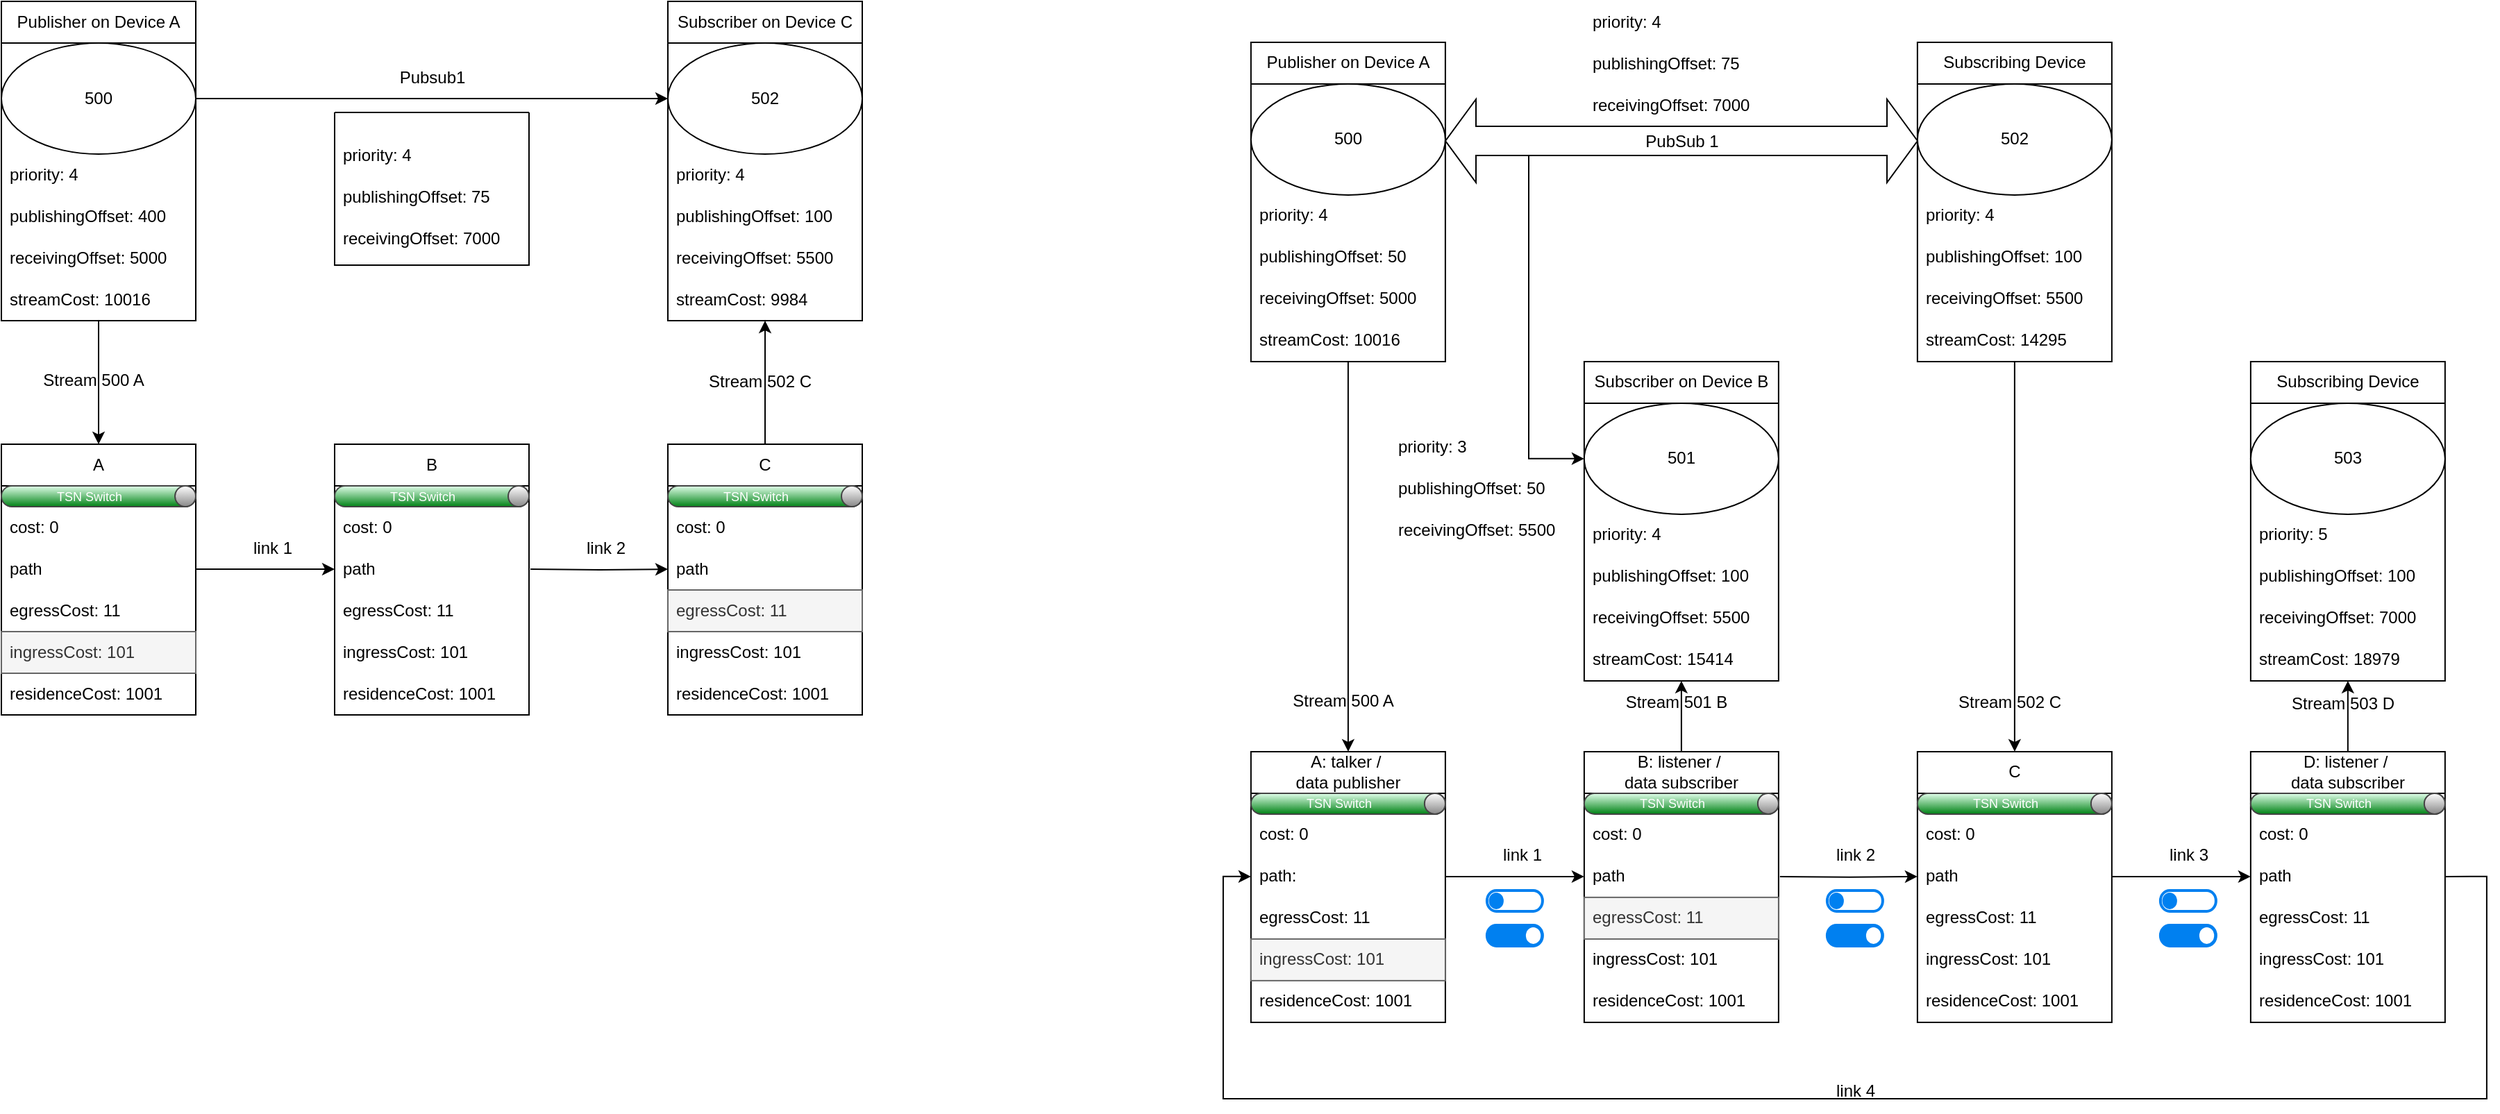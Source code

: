 <mxfile version="26.0.7">
  <diagram name="Seite-1" id="TU9W4s5XV5Jqz8ymjJ4V">
    <mxGraphModel dx="2390" dy="1230" grid="1" gridSize="10" guides="1" tooltips="1" connect="1" arrows="1" fold="1" page="1" pageScale="1" pageWidth="2339" pageHeight="3300" math="0" shadow="0">
      <root>
        <mxCell id="0" />
        <mxCell id="1" parent="0" />
        <mxCell id="pl0yGp6066iL1tmnYxi--1" value="A" style="swimlane;fontStyle=0;childLayout=stackLayout;horizontal=1;startSize=30;horizontalStack=0;resizeParent=1;resizeParentMax=0;resizeLast=0;collapsible=1;marginBottom=0;whiteSpace=wrap;html=1;" parent="1" vertex="1">
          <mxGeometry x="200" y="359" width="140" height="195" as="geometry" />
        </mxCell>
        <mxCell id="pl0yGp6066iL1tmnYxi--46" value="TSN Switch" style="strokeWidth=1;html=1;shadow=0;dashed=0;shape=mxgraph.ios.iOnOffButton;mainText=;strokeColor=#444444;fontSize=9;fontColor=#ffffff;spacingRight=14;buttonState=on;sketch=0;" parent="pl0yGp6066iL1tmnYxi--1" vertex="1">
          <mxGeometry y="30" width="140" height="15" as="geometry" />
        </mxCell>
        <mxCell id="pl0yGp6066iL1tmnYxi--2" value="cost: 0" style="text;strokeColor=none;fillColor=none;align=left;verticalAlign=middle;spacingLeft=4;spacingRight=4;overflow=hidden;points=[[0,0.5],[1,0.5]];portConstraint=eastwest;rotatable=0;whiteSpace=wrap;html=1;" parent="pl0yGp6066iL1tmnYxi--1" vertex="1">
          <mxGeometry y="45" width="140" height="30" as="geometry" />
        </mxCell>
        <mxCell id="pl0yGp6066iL1tmnYxi--3" value="path" style="text;strokeColor=none;fillColor=none;align=left;verticalAlign=middle;spacingLeft=4;spacingRight=4;overflow=hidden;points=[[0,0.5],[1,0.5]];portConstraint=eastwest;rotatable=0;whiteSpace=wrap;html=1;" parent="pl0yGp6066iL1tmnYxi--1" vertex="1">
          <mxGeometry y="75" width="140" height="30" as="geometry" />
        </mxCell>
        <mxCell id="pl0yGp6066iL1tmnYxi--4" value="egressCost: 11" style="text;strokeColor=none;fillColor=none;align=left;verticalAlign=middle;spacingLeft=4;spacingRight=4;overflow=hidden;points=[[0,0.5],[1,0.5]];portConstraint=eastwest;rotatable=0;whiteSpace=wrap;html=1;" parent="pl0yGp6066iL1tmnYxi--1" vertex="1">
          <mxGeometry y="105" width="140" height="30" as="geometry" />
        </mxCell>
        <mxCell id="pl0yGp6066iL1tmnYxi--5" value="ingressCost: 101" style="text;fillColor=#f5f5f5;align=left;verticalAlign=middle;spacingLeft=4;spacingRight=4;overflow=hidden;points=[[0,0.5],[1,0.5]];portConstraint=eastwest;rotatable=0;whiteSpace=wrap;html=1;fontColor=#333333;strokeColor=#666666;" parent="pl0yGp6066iL1tmnYxi--1" vertex="1">
          <mxGeometry y="135" width="140" height="30" as="geometry" />
        </mxCell>
        <mxCell id="pl0yGp6066iL1tmnYxi--6" value="residenceCost: 1001" style="text;strokeColor=none;fillColor=none;align=left;verticalAlign=middle;spacingLeft=4;spacingRight=4;overflow=hidden;points=[[0,0.5],[1,0.5]];portConstraint=eastwest;rotatable=0;whiteSpace=wrap;html=1;" parent="pl0yGp6066iL1tmnYxi--1" vertex="1">
          <mxGeometry y="165" width="140" height="30" as="geometry" />
        </mxCell>
        <mxCell id="pl0yGp6066iL1tmnYxi--7" value="B" style="swimlane;fontStyle=0;childLayout=stackLayout;horizontal=1;startSize=30;horizontalStack=0;resizeParent=1;resizeParentMax=0;resizeLast=0;collapsible=1;marginBottom=0;whiteSpace=wrap;html=1;" parent="1" vertex="1">
          <mxGeometry x="440" y="359" width="140" height="195" as="geometry" />
        </mxCell>
        <mxCell id="pl0yGp6066iL1tmnYxi--47" value="TSN Switch" style="strokeWidth=1;html=1;shadow=0;dashed=0;shape=mxgraph.ios.iOnOffButton;mainText=;strokeColor=#444444;fontSize=9;fontColor=#ffffff;spacingRight=14;buttonState=on;sketch=0;" parent="pl0yGp6066iL1tmnYxi--7" vertex="1">
          <mxGeometry y="30" width="140" height="15" as="geometry" />
        </mxCell>
        <mxCell id="6noG_g_EewDLC4juEWvF-1" value="cost: 0" style="text;strokeColor=none;fillColor=none;align=left;verticalAlign=middle;spacingLeft=4;spacingRight=4;overflow=hidden;points=[[0,0.5],[1,0.5]];portConstraint=eastwest;rotatable=0;whiteSpace=wrap;html=1;" parent="pl0yGp6066iL1tmnYxi--7" vertex="1">
          <mxGeometry y="45" width="140" height="30" as="geometry" />
        </mxCell>
        <mxCell id="6noG_g_EewDLC4juEWvF-2" value="path" style="text;strokeColor=none;fillColor=none;align=left;verticalAlign=middle;spacingLeft=4;spacingRight=4;overflow=hidden;points=[[0,0.5],[1,0.5]];portConstraint=eastwest;rotatable=0;whiteSpace=wrap;html=1;" parent="pl0yGp6066iL1tmnYxi--7" vertex="1">
          <mxGeometry y="75" width="140" height="30" as="geometry" />
        </mxCell>
        <mxCell id="6noG_g_EewDLC4juEWvF-4" value="egressCost: 11" style="text;strokeColor=none;fillColor=none;align=left;verticalAlign=middle;spacingLeft=4;spacingRight=4;overflow=hidden;points=[[0,0.5],[1,0.5]];portConstraint=eastwest;rotatable=0;whiteSpace=wrap;html=1;" parent="pl0yGp6066iL1tmnYxi--7" vertex="1">
          <mxGeometry y="105" width="140" height="30" as="geometry" />
        </mxCell>
        <mxCell id="6noG_g_EewDLC4juEWvF-3" value="ingressCost: 101" style="text;strokeColor=none;fillColor=none;align=left;verticalAlign=middle;spacingLeft=4;spacingRight=4;overflow=hidden;points=[[0,0.5],[1,0.5]];portConstraint=eastwest;rotatable=0;whiteSpace=wrap;html=1;" parent="pl0yGp6066iL1tmnYxi--7" vertex="1">
          <mxGeometry y="135" width="140" height="30" as="geometry" />
        </mxCell>
        <mxCell id="6noG_g_EewDLC4juEWvF-5" value="residenceCost: 1001" style="text;strokeColor=none;fillColor=none;align=left;verticalAlign=middle;spacingLeft=4;spacingRight=4;overflow=hidden;points=[[0,0.5],[1,0.5]];portConstraint=eastwest;rotatable=0;whiteSpace=wrap;html=1;" parent="pl0yGp6066iL1tmnYxi--7" vertex="1">
          <mxGeometry y="165" width="140" height="30" as="geometry" />
        </mxCell>
        <mxCell id="6noG_g_EewDLC4juEWvF-114" style="edgeStyle=orthogonalEdgeStyle;rounded=0;orthogonalLoop=1;jettySize=auto;html=1;exitX=0.5;exitY=0;exitDx=0;exitDy=0;" parent="1" source="pl0yGp6066iL1tmnYxi--13" target="pl0yGp6066iL1tmnYxi--30" edge="1">
          <mxGeometry relative="1" as="geometry" />
        </mxCell>
        <mxCell id="pl0yGp6066iL1tmnYxi--13" value="C" style="swimlane;fontStyle=0;childLayout=stackLayout;horizontal=1;startSize=30;horizontalStack=0;resizeParent=1;resizeParentMax=0;resizeLast=0;collapsible=1;marginBottom=0;whiteSpace=wrap;html=1;" parent="1" vertex="1">
          <mxGeometry x="680" y="359" width="140" height="195" as="geometry" />
        </mxCell>
        <mxCell id="pl0yGp6066iL1tmnYxi--48" value="TSN Switch" style="strokeWidth=1;html=1;shadow=0;dashed=0;shape=mxgraph.ios.iOnOffButton;mainText=;strokeColor=#444444;fontSize=9;fontColor=#ffffff;spacingRight=14;buttonState=on;sketch=0;" parent="pl0yGp6066iL1tmnYxi--13" vertex="1">
          <mxGeometry y="30" width="140" height="15" as="geometry" />
        </mxCell>
        <mxCell id="pl0yGp6066iL1tmnYxi--14" value="cost: 0" style="text;strokeColor=none;fillColor=none;align=left;verticalAlign=middle;spacingLeft=4;spacingRight=4;overflow=hidden;points=[[0,0.5],[1,0.5]];portConstraint=eastwest;rotatable=0;whiteSpace=wrap;html=1;" parent="pl0yGp6066iL1tmnYxi--13" vertex="1">
          <mxGeometry y="45" width="140" height="30" as="geometry" />
        </mxCell>
        <mxCell id="pl0yGp6066iL1tmnYxi--15" value="path" style="text;strokeColor=none;fillColor=none;align=left;verticalAlign=middle;spacingLeft=4;spacingRight=4;overflow=hidden;points=[[0,0.5],[1,0.5]];portConstraint=eastwest;rotatable=0;whiteSpace=wrap;html=1;" parent="pl0yGp6066iL1tmnYxi--13" vertex="1">
          <mxGeometry y="75" width="140" height="30" as="geometry" />
        </mxCell>
        <mxCell id="pl0yGp6066iL1tmnYxi--16" value="egressCost: 11" style="text;strokeColor=#666666;fillColor=#f5f5f5;align=left;verticalAlign=middle;spacingLeft=4;spacingRight=4;overflow=hidden;points=[[0,0.5],[1,0.5]];portConstraint=eastwest;rotatable=0;whiteSpace=wrap;html=1;fontColor=#333333;" parent="pl0yGp6066iL1tmnYxi--13" vertex="1">
          <mxGeometry y="105" width="140" height="30" as="geometry" />
        </mxCell>
        <mxCell id="pl0yGp6066iL1tmnYxi--17" value="ingressCost: 101" style="text;strokeColor=none;fillColor=none;align=left;verticalAlign=middle;spacingLeft=4;spacingRight=4;overflow=hidden;points=[[0,0.5],[1,0.5]];portConstraint=eastwest;rotatable=0;whiteSpace=wrap;html=1;" parent="pl0yGp6066iL1tmnYxi--13" vertex="1">
          <mxGeometry y="135" width="140" height="30" as="geometry" />
        </mxCell>
        <mxCell id="pl0yGp6066iL1tmnYxi--18" value="residenceCost: 1001" style="text;strokeColor=none;fillColor=none;align=left;verticalAlign=middle;spacingLeft=4;spacingRight=4;overflow=hidden;points=[[0,0.5],[1,0.5]];portConstraint=eastwest;rotatable=0;whiteSpace=wrap;html=1;" parent="pl0yGp6066iL1tmnYxi--13" vertex="1">
          <mxGeometry y="165" width="140" height="30" as="geometry" />
        </mxCell>
        <mxCell id="pl0yGp6066iL1tmnYxi--19" style="edgeStyle=orthogonalEdgeStyle;rounded=0;orthogonalLoop=1;jettySize=auto;html=1;exitX=1;exitY=0.5;exitDx=0;exitDy=0;entryX=0;entryY=0.5;entryDx=0;entryDy=0;" parent="1" source="pl0yGp6066iL1tmnYxi--3" target="6noG_g_EewDLC4juEWvF-2" edge="1">
          <mxGeometry relative="1" as="geometry">
            <mxPoint x="440" y="569" as="targetPoint" />
          </mxGeometry>
        </mxCell>
        <mxCell id="pl0yGp6066iL1tmnYxi--20" style="edgeStyle=orthogonalEdgeStyle;rounded=0;orthogonalLoop=1;jettySize=auto;html=1;entryX=0;entryY=0.5;entryDx=0;entryDy=0;" parent="1" target="pl0yGp6066iL1tmnYxi--15" edge="1">
          <mxGeometry relative="1" as="geometry">
            <mxPoint x="581" y="449" as="sourcePoint" />
          </mxGeometry>
        </mxCell>
        <mxCell id="pl0yGp6066iL1tmnYxi--21" value="link 1" style="text;html=1;align=center;verticalAlign=middle;resizable=0;points=[];autosize=1;strokeColor=none;fillColor=none;" parent="1" vertex="1">
          <mxGeometry x="370" y="419" width="50" height="30" as="geometry" />
        </mxCell>
        <mxCell id="pl0yGp6066iL1tmnYxi--22" value="link 2" style="text;html=1;align=center;verticalAlign=middle;resizable=0;points=[];autosize=1;strokeColor=none;fillColor=none;" parent="1" vertex="1">
          <mxGeometry x="610" y="419" width="50" height="30" as="geometry" />
        </mxCell>
        <mxCell id="6noG_g_EewDLC4juEWvF-8" style="edgeStyle=orthogonalEdgeStyle;rounded=0;orthogonalLoop=1;jettySize=auto;html=1;entryX=0.5;entryY=0;entryDx=0;entryDy=0;" parent="1" source="pl0yGp6066iL1tmnYxi--23" target="pl0yGp6066iL1tmnYxi--1" edge="1">
          <mxGeometry relative="1" as="geometry" />
        </mxCell>
        <mxCell id="pl0yGp6066iL1tmnYxi--23" value="Publisher on Device A" style="swimlane;fontStyle=0;childLayout=stackLayout;horizontal=1;startSize=30;horizontalStack=0;resizeParent=1;resizeParentMax=0;resizeLast=0;collapsible=1;marginBottom=0;whiteSpace=wrap;html=1;" parent="1" vertex="1">
          <mxGeometry x="200" y="40" width="140" height="230" as="geometry" />
        </mxCell>
        <mxCell id="pl0yGp6066iL1tmnYxi--29" value="500" style="ellipse;whiteSpace=wrap;html=1;aspect=fixed;" parent="pl0yGp6066iL1tmnYxi--23" vertex="1">
          <mxGeometry y="30" width="140" height="80" as="geometry" />
        </mxCell>
        <mxCell id="pl0yGp6066iL1tmnYxi--24" value="priority: 4" style="text;strokeColor=none;fillColor=none;align=left;verticalAlign=middle;spacingLeft=4;spacingRight=4;overflow=hidden;points=[[0,0.5],[1,0.5]];portConstraint=eastwest;rotatable=0;whiteSpace=wrap;html=1;" parent="pl0yGp6066iL1tmnYxi--23" vertex="1">
          <mxGeometry y="110" width="140" height="30" as="geometry" />
        </mxCell>
        <mxCell id="pl0yGp6066iL1tmnYxi--25" value="publishingOffset: 400" style="text;strokeColor=none;fillColor=none;align=left;verticalAlign=middle;spacingLeft=4;spacingRight=4;overflow=hidden;points=[[0,0.5],[1,0.5]];portConstraint=eastwest;rotatable=0;whiteSpace=wrap;html=1;" parent="pl0yGp6066iL1tmnYxi--23" vertex="1">
          <mxGeometry y="140" width="140" height="30" as="geometry" />
        </mxCell>
        <mxCell id="pl0yGp6066iL1tmnYxi--26" value="receivingOffset: 5000" style="text;strokeColor=none;fillColor=none;align=left;verticalAlign=middle;spacingLeft=4;spacingRight=4;overflow=hidden;points=[[0,0.5],[1,0.5]];portConstraint=eastwest;rotatable=0;whiteSpace=wrap;html=1;" parent="pl0yGp6066iL1tmnYxi--23" vertex="1">
          <mxGeometry y="170" width="140" height="30" as="geometry" />
        </mxCell>
        <mxCell id="pl0yGp6066iL1tmnYxi--27" value="streamCost: 10016" style="text;strokeColor=none;fillColor=none;align=left;verticalAlign=middle;spacingLeft=4;spacingRight=4;overflow=hidden;points=[[0,0.5],[1,0.5]];portConstraint=eastwest;rotatable=0;whiteSpace=wrap;html=1;" parent="pl0yGp6066iL1tmnYxi--23" vertex="1">
          <mxGeometry y="200" width="140" height="30" as="geometry" />
        </mxCell>
        <mxCell id="pl0yGp6066iL1tmnYxi--30" value="Subscriber on Device C" style="swimlane;fontStyle=0;childLayout=stackLayout;horizontal=1;startSize=30;horizontalStack=0;resizeParent=1;resizeParentMax=0;resizeLast=0;collapsible=1;marginBottom=0;whiteSpace=wrap;html=1;" parent="1" vertex="1">
          <mxGeometry x="680" y="40" width="140" height="230" as="geometry" />
        </mxCell>
        <mxCell id="pl0yGp6066iL1tmnYxi--31" value="502" style="ellipse;whiteSpace=wrap;html=1;aspect=fixed;" parent="pl0yGp6066iL1tmnYxi--30" vertex="1">
          <mxGeometry y="30" width="140" height="80" as="geometry" />
        </mxCell>
        <mxCell id="pl0yGp6066iL1tmnYxi--37" value="priority: 4" style="text;strokeColor=none;fillColor=none;align=left;verticalAlign=middle;spacingLeft=4;spacingRight=4;overflow=hidden;points=[[0,0.5],[1,0.5]];portConstraint=eastwest;rotatable=0;whiteSpace=wrap;html=1;" parent="pl0yGp6066iL1tmnYxi--30" vertex="1">
          <mxGeometry y="110" width="140" height="30" as="geometry" />
        </mxCell>
        <mxCell id="pl0yGp6066iL1tmnYxi--38" value="publishingOffset: 100" style="text;strokeColor=none;fillColor=none;align=left;verticalAlign=middle;spacingLeft=4;spacingRight=4;overflow=hidden;points=[[0,0.5],[1,0.5]];portConstraint=eastwest;rotatable=0;whiteSpace=wrap;html=1;" parent="pl0yGp6066iL1tmnYxi--30" vertex="1">
          <mxGeometry y="140" width="140" height="30" as="geometry" />
        </mxCell>
        <mxCell id="pl0yGp6066iL1tmnYxi--39" value="receivingOffset: 5500" style="text;strokeColor=none;fillColor=none;align=left;verticalAlign=middle;spacingLeft=4;spacingRight=4;overflow=hidden;points=[[0,0.5],[1,0.5]];portConstraint=eastwest;rotatable=0;whiteSpace=wrap;html=1;" parent="pl0yGp6066iL1tmnYxi--30" vertex="1">
          <mxGeometry y="170" width="140" height="30" as="geometry" />
        </mxCell>
        <mxCell id="pl0yGp6066iL1tmnYxi--40" value="streamCost: 9984" style="text;strokeColor=none;fillColor=none;align=left;verticalAlign=middle;spacingLeft=4;spacingRight=4;overflow=hidden;points=[[0,0.5],[1,0.5]];portConstraint=eastwest;rotatable=0;whiteSpace=wrap;html=1;" parent="pl0yGp6066iL1tmnYxi--30" vertex="1">
          <mxGeometry y="200" width="140" height="30" as="geometry" />
        </mxCell>
        <mxCell id="6noG_g_EewDLC4juEWvF-6" style="edgeStyle=orthogonalEdgeStyle;rounded=0;orthogonalLoop=1;jettySize=auto;html=1;exitX=1;exitY=0.5;exitDx=0;exitDy=0;" parent="1" source="pl0yGp6066iL1tmnYxi--29" target="pl0yGp6066iL1tmnYxi--31" edge="1">
          <mxGeometry relative="1" as="geometry" />
        </mxCell>
        <mxCell id="6noG_g_EewDLC4juEWvF-7" value="Pubsub1" style="text;html=1;align=center;verticalAlign=middle;resizable=0;points=[];autosize=1;strokeColor=none;fillColor=none;" parent="1" vertex="1">
          <mxGeometry x="475" y="80" width="70" height="30" as="geometry" />
        </mxCell>
        <mxCell id="6noG_g_EewDLC4juEWvF-11" value="A: talker /&amp;nbsp;&lt;div&gt;data publisher&lt;/div&gt;" style="swimlane;fontStyle=0;childLayout=stackLayout;horizontal=1;startSize=30;horizontalStack=0;resizeParent=1;resizeParentMax=0;resizeLast=0;collapsible=1;marginBottom=0;whiteSpace=wrap;html=1;" parent="1" vertex="1">
          <mxGeometry x="1099.94" y="580.44" width="140" height="195" as="geometry" />
        </mxCell>
        <mxCell id="6noG_g_EewDLC4juEWvF-12" value="TSN Switch" style="strokeWidth=1;html=1;shadow=0;dashed=0;shape=mxgraph.ios.iOnOffButton;mainText=;strokeColor=#444444;fontSize=9;fontColor=#ffffff;spacingRight=14;buttonState=on;sketch=0;" parent="6noG_g_EewDLC4juEWvF-11" vertex="1">
          <mxGeometry y="30" width="140" height="15" as="geometry" />
        </mxCell>
        <mxCell id="6noG_g_EewDLC4juEWvF-13" value="cost: 0" style="text;strokeColor=none;fillColor=none;align=left;verticalAlign=middle;spacingLeft=4;spacingRight=4;overflow=hidden;points=[[0,0.5],[1,0.5]];portConstraint=eastwest;rotatable=0;whiteSpace=wrap;html=1;" parent="6noG_g_EewDLC4juEWvF-11" vertex="1">
          <mxGeometry y="45" width="140" height="30" as="geometry" />
        </mxCell>
        <mxCell id="6noG_g_EewDLC4juEWvF-14" value="path:&lt;span style=&quot;color: rgba(0, 0, 0, 0); font-family: monospace; font-size: 0px; text-wrap: nowrap;&quot;&gt;%3CmxGraphModel%3E%3Croot%3E%3CmxCell%20id%3D%220%22%2F%3E%3CmxCell%20id%3D%221%22%20parent%3D%220%22%2F%3E%3CmxCell%20id%3D%222%22%20value%3D%22%22%20style%3D%22html%3D1%3BverticalLabelPosition%3Dbottom%3BlabelBackgroundColor%3D%23ffffff%3BverticalAlign%3Dtop%3Bshadow%3D0%3Bdashed%3D0%3BstrokeWidth%3D1%3Bshape%3Dmxgraph.ios7ui.onOffButton%3BbuttonState%3Don%3BstrokeColor%3D%2338D145%3BstrokeColor2%3D%23aaaaaa%3BfillColor%3D%2338D145%3BfillColor2%3D%23ffffff%3B%22%20vertex%3D%221%22%20parent%3D%221%22%3E%3CmxGeometry%20x%3D%221220%22%20y%3D%22775%22%20width%3D%22140%22%20height%3D%2215%22%20as%3D%22geometry%22%2F%3E%3C%2FmxCell%3E%3C%2Froot%3E%3C%2FmxGraphModel%3E&lt;/span&gt;" style="text;strokeColor=none;fillColor=none;align=left;verticalAlign=middle;spacingLeft=4;spacingRight=4;overflow=hidden;points=[[0,0.5],[1,0.5]];portConstraint=eastwest;rotatable=0;whiteSpace=wrap;html=1;" parent="6noG_g_EewDLC4juEWvF-11" vertex="1">
          <mxGeometry y="75" width="140" height="30" as="geometry" />
        </mxCell>
        <mxCell id="6noG_g_EewDLC4juEWvF-15" value="egressCost: 11" style="text;strokeColor=none;fillColor=none;align=left;verticalAlign=middle;spacingLeft=4;spacingRight=4;overflow=hidden;points=[[0,0.5],[1,0.5]];portConstraint=eastwest;rotatable=0;whiteSpace=wrap;html=1;" parent="6noG_g_EewDLC4juEWvF-11" vertex="1">
          <mxGeometry y="105" width="140" height="30" as="geometry" />
        </mxCell>
        <mxCell id="6noG_g_EewDLC4juEWvF-16" value="ingressCost: 101" style="text;strokeColor=#666666;fillColor=#f5f5f5;align=left;verticalAlign=middle;spacingLeft=4;spacingRight=4;overflow=hidden;points=[[0,0.5],[1,0.5]];portConstraint=eastwest;rotatable=0;whiteSpace=wrap;html=1;fontColor=#333333;" parent="6noG_g_EewDLC4juEWvF-11" vertex="1">
          <mxGeometry y="135" width="140" height="30" as="geometry" />
        </mxCell>
        <mxCell id="6noG_g_EewDLC4juEWvF-17" value="residenceCost: 1001" style="text;strokeColor=none;fillColor=none;align=left;verticalAlign=middle;spacingLeft=4;spacingRight=4;overflow=hidden;points=[[0,0.5],[1,0.5]];portConstraint=eastwest;rotatable=0;whiteSpace=wrap;html=1;" parent="6noG_g_EewDLC4juEWvF-11" vertex="1">
          <mxGeometry y="165" width="140" height="30" as="geometry" />
        </mxCell>
        <mxCell id="6noG_g_EewDLC4juEWvF-73" style="edgeStyle=orthogonalEdgeStyle;rounded=0;orthogonalLoop=1;jettySize=auto;html=1;exitX=0.5;exitY=0;exitDx=0;exitDy=0;" parent="1" source="6noG_g_EewDLC4juEWvF-18" target="6noG_g_EewDLC4juEWvF-67" edge="1">
          <mxGeometry relative="1" as="geometry" />
        </mxCell>
        <mxCell id="6noG_g_EewDLC4juEWvF-18" value="B: listener /&amp;nbsp;&lt;div&gt;data subscriber&lt;/div&gt;" style="swimlane;fontStyle=0;childLayout=stackLayout;horizontal=1;startSize=30;horizontalStack=0;resizeParent=1;resizeParentMax=0;resizeLast=0;collapsible=1;marginBottom=0;whiteSpace=wrap;html=1;" parent="1" vertex="1">
          <mxGeometry x="1339.94" y="580.44" width="140" height="195" as="geometry" />
        </mxCell>
        <mxCell id="6noG_g_EewDLC4juEWvF-19" value="TSN Switch" style="strokeWidth=1;html=1;shadow=0;dashed=0;shape=mxgraph.ios.iOnOffButton;mainText=;strokeColor=#444444;fontSize=9;fontColor=#ffffff;spacingRight=14;buttonState=on;sketch=0;" parent="6noG_g_EewDLC4juEWvF-18" vertex="1">
          <mxGeometry y="30" width="140" height="15" as="geometry" />
        </mxCell>
        <mxCell id="6noG_g_EewDLC4juEWvF-20" value="cost: 0" style="text;strokeColor=none;fillColor=none;align=left;verticalAlign=middle;spacingLeft=4;spacingRight=4;overflow=hidden;points=[[0,0.5],[1,0.5]];portConstraint=eastwest;rotatable=0;whiteSpace=wrap;html=1;" parent="6noG_g_EewDLC4juEWvF-18" vertex="1">
          <mxGeometry y="45" width="140" height="30" as="geometry" />
        </mxCell>
        <mxCell id="6noG_g_EewDLC4juEWvF-21" value="path" style="text;strokeColor=none;fillColor=none;align=left;verticalAlign=middle;spacingLeft=4;spacingRight=4;overflow=hidden;points=[[0,0.5],[1,0.5]];portConstraint=eastwest;rotatable=0;whiteSpace=wrap;html=1;" parent="6noG_g_EewDLC4juEWvF-18" vertex="1">
          <mxGeometry y="75" width="140" height="30" as="geometry" />
        </mxCell>
        <mxCell id="6noG_g_EewDLC4juEWvF-22" value="egressCost: 11" style="text;strokeColor=#666666;fillColor=#f5f5f5;align=left;verticalAlign=middle;spacingLeft=4;spacingRight=4;overflow=hidden;points=[[0,0.5],[1,0.5]];portConstraint=eastwest;rotatable=0;whiteSpace=wrap;html=1;fontColor=#333333;" parent="6noG_g_EewDLC4juEWvF-18" vertex="1">
          <mxGeometry y="105" width="140" height="30" as="geometry" />
        </mxCell>
        <mxCell id="6noG_g_EewDLC4juEWvF-23" value="ingressCost: 101" style="text;strokeColor=none;fillColor=none;align=left;verticalAlign=middle;spacingLeft=4;spacingRight=4;overflow=hidden;points=[[0,0.5],[1,0.5]];portConstraint=eastwest;rotatable=0;whiteSpace=wrap;html=1;" parent="6noG_g_EewDLC4juEWvF-18" vertex="1">
          <mxGeometry y="135" width="140" height="30" as="geometry" />
        </mxCell>
        <mxCell id="6noG_g_EewDLC4juEWvF-24" value="residenceCost: 1001" style="text;strokeColor=none;fillColor=none;align=left;verticalAlign=middle;spacingLeft=4;spacingRight=4;overflow=hidden;points=[[0,0.5],[1,0.5]];portConstraint=eastwest;rotatable=0;whiteSpace=wrap;html=1;" parent="6noG_g_EewDLC4juEWvF-18" vertex="1">
          <mxGeometry y="165" width="140" height="30" as="geometry" />
        </mxCell>
        <mxCell id="6noG_g_EewDLC4juEWvF-26" value="C" style="swimlane;fontStyle=0;childLayout=stackLayout;horizontal=1;startSize=30;horizontalStack=0;resizeParent=1;resizeParentMax=0;resizeLast=0;collapsible=1;marginBottom=0;whiteSpace=wrap;html=1;" parent="1" vertex="1">
          <mxGeometry x="1579.94" y="580.44" width="140" height="195" as="geometry" />
        </mxCell>
        <mxCell id="6noG_g_EewDLC4juEWvF-27" value="TSN Switch" style="strokeWidth=1;html=1;shadow=0;dashed=0;shape=mxgraph.ios.iOnOffButton;mainText=;strokeColor=#444444;fontSize=9;fontColor=#ffffff;spacingRight=14;buttonState=on;sketch=0;" parent="6noG_g_EewDLC4juEWvF-26" vertex="1">
          <mxGeometry y="30" width="140" height="15" as="geometry" />
        </mxCell>
        <mxCell id="6noG_g_EewDLC4juEWvF-28" value="cost: 0" style="text;strokeColor=none;fillColor=none;align=left;verticalAlign=middle;spacingLeft=4;spacingRight=4;overflow=hidden;points=[[0,0.5],[1,0.5]];portConstraint=eastwest;rotatable=0;whiteSpace=wrap;html=1;" parent="6noG_g_EewDLC4juEWvF-26" vertex="1">
          <mxGeometry y="45" width="140" height="30" as="geometry" />
        </mxCell>
        <mxCell id="6noG_g_EewDLC4juEWvF-29" value="path" style="text;strokeColor=none;fillColor=none;align=left;verticalAlign=middle;spacingLeft=4;spacingRight=4;overflow=hidden;points=[[0,0.5],[1,0.5]];portConstraint=eastwest;rotatable=0;whiteSpace=wrap;html=1;" parent="6noG_g_EewDLC4juEWvF-26" vertex="1">
          <mxGeometry y="75" width="140" height="30" as="geometry" />
        </mxCell>
        <mxCell id="6noG_g_EewDLC4juEWvF-30" value="egressCost: 11" style="text;strokeColor=none;fillColor=none;align=left;verticalAlign=middle;spacingLeft=4;spacingRight=4;overflow=hidden;points=[[0,0.5],[1,0.5]];portConstraint=eastwest;rotatable=0;whiteSpace=wrap;html=1;" parent="6noG_g_EewDLC4juEWvF-26" vertex="1">
          <mxGeometry y="105" width="140" height="30" as="geometry" />
        </mxCell>
        <mxCell id="6noG_g_EewDLC4juEWvF-31" value="ingressCost: 101" style="text;strokeColor=none;fillColor=none;align=left;verticalAlign=middle;spacingLeft=4;spacingRight=4;overflow=hidden;points=[[0,0.5],[1,0.5]];portConstraint=eastwest;rotatable=0;whiteSpace=wrap;html=1;" parent="6noG_g_EewDLC4juEWvF-26" vertex="1">
          <mxGeometry y="135" width="140" height="30" as="geometry" />
        </mxCell>
        <mxCell id="6noG_g_EewDLC4juEWvF-32" value="residenceCost: 1001" style="text;strokeColor=none;fillColor=none;align=left;verticalAlign=middle;spacingLeft=4;spacingRight=4;overflow=hidden;points=[[0,0.5],[1,0.5]];portConstraint=eastwest;rotatable=0;whiteSpace=wrap;html=1;" parent="6noG_g_EewDLC4juEWvF-26" vertex="1">
          <mxGeometry y="165" width="140" height="30" as="geometry" />
        </mxCell>
        <mxCell id="6noG_g_EewDLC4juEWvF-33" style="edgeStyle=orthogonalEdgeStyle;rounded=0;orthogonalLoop=1;jettySize=auto;html=1;exitX=1;exitY=0.5;exitDx=0;exitDy=0;entryX=0;entryY=0.5;entryDx=0;entryDy=0;" parent="1" source="6noG_g_EewDLC4juEWvF-14" target="6noG_g_EewDLC4juEWvF-21" edge="1">
          <mxGeometry relative="1" as="geometry">
            <mxPoint x="1339.94" y="790.44" as="targetPoint" />
          </mxGeometry>
        </mxCell>
        <mxCell id="6noG_g_EewDLC4juEWvF-34" style="edgeStyle=orthogonalEdgeStyle;rounded=0;orthogonalLoop=1;jettySize=auto;html=1;entryX=0;entryY=0.5;entryDx=0;entryDy=0;" parent="1" target="6noG_g_EewDLC4juEWvF-29" edge="1">
          <mxGeometry relative="1" as="geometry">
            <mxPoint x="1480.94" y="670.44" as="sourcePoint" />
          </mxGeometry>
        </mxCell>
        <mxCell id="6noG_g_EewDLC4juEWvF-35" value="link 1" style="text;html=1;align=center;verticalAlign=middle;resizable=0;points=[];autosize=1;strokeColor=none;fillColor=none;" parent="1" vertex="1">
          <mxGeometry x="1269.94" y="640.44" width="50" height="30" as="geometry" />
        </mxCell>
        <mxCell id="6noG_g_EewDLC4juEWvF-36" value="link 2" style="text;html=1;align=center;verticalAlign=middle;resizable=0;points=[];autosize=1;strokeColor=none;fillColor=none;" parent="1" vertex="1">
          <mxGeometry x="1509.94" y="640.44" width="50" height="30" as="geometry" />
        </mxCell>
        <mxCell id="6noG_g_EewDLC4juEWvF-37" style="edgeStyle=orthogonalEdgeStyle;rounded=0;orthogonalLoop=1;jettySize=auto;html=1;entryX=0.5;entryY=0;entryDx=0;entryDy=0;" parent="1" source="6noG_g_EewDLC4juEWvF-38" target="6noG_g_EewDLC4juEWvF-11" edge="1">
          <mxGeometry relative="1" as="geometry" />
        </mxCell>
        <mxCell id="6noG_g_EewDLC4juEWvF-38" value="Publisher on Device A" style="swimlane;fontStyle=0;childLayout=stackLayout;horizontal=1;startSize=30;horizontalStack=0;resizeParent=1;resizeParentMax=0;resizeLast=0;collapsible=1;marginBottom=0;whiteSpace=wrap;html=1;" parent="1" vertex="1">
          <mxGeometry x="1099.94" y="69.44" width="140" height="230" as="geometry" />
        </mxCell>
        <mxCell id="6noG_g_EewDLC4juEWvF-39" value="500" style="ellipse;whiteSpace=wrap;html=1;aspect=fixed;" parent="6noG_g_EewDLC4juEWvF-38" vertex="1">
          <mxGeometry y="30" width="140" height="80" as="geometry" />
        </mxCell>
        <mxCell id="6noG_g_EewDLC4juEWvF-40" value="priority: 4" style="text;strokeColor=none;fillColor=none;align=left;verticalAlign=middle;spacingLeft=4;spacingRight=4;overflow=hidden;points=[[0,0.5],[1,0.5]];portConstraint=eastwest;rotatable=0;whiteSpace=wrap;html=1;" parent="6noG_g_EewDLC4juEWvF-38" vertex="1">
          <mxGeometry y="110" width="140" height="30" as="geometry" />
        </mxCell>
        <mxCell id="6noG_g_EewDLC4juEWvF-41" value="publishingOffset: 50" style="text;strokeColor=none;fillColor=none;align=left;verticalAlign=middle;spacingLeft=4;spacingRight=4;overflow=hidden;points=[[0,0.5],[1,0.5]];portConstraint=eastwest;rotatable=0;whiteSpace=wrap;html=1;" parent="6noG_g_EewDLC4juEWvF-38" vertex="1">
          <mxGeometry y="140" width="140" height="30" as="geometry" />
        </mxCell>
        <mxCell id="6noG_g_EewDLC4juEWvF-42" value="receivingOffset: 5000" style="text;strokeColor=none;fillColor=none;align=left;verticalAlign=middle;spacingLeft=4;spacingRight=4;overflow=hidden;points=[[0,0.5],[1,0.5]];portConstraint=eastwest;rotatable=0;whiteSpace=wrap;html=1;" parent="6noG_g_EewDLC4juEWvF-38" vertex="1">
          <mxGeometry y="170" width="140" height="30" as="geometry" />
        </mxCell>
        <mxCell id="6noG_g_EewDLC4juEWvF-43" value="streamCost: 10016" style="text;strokeColor=none;fillColor=none;align=left;verticalAlign=middle;spacingLeft=4;spacingRight=4;overflow=hidden;points=[[0,0.5],[1,0.5]];portConstraint=eastwest;rotatable=0;whiteSpace=wrap;html=1;" parent="6noG_g_EewDLC4juEWvF-38" vertex="1">
          <mxGeometry y="200" width="140" height="30" as="geometry" />
        </mxCell>
        <mxCell id="6noG_g_EewDLC4juEWvF-113" style="edgeStyle=orthogonalEdgeStyle;rounded=0;orthogonalLoop=1;jettySize=auto;html=1;entryX=0.5;entryY=0;entryDx=0;entryDy=0;" parent="1" source="6noG_g_EewDLC4juEWvF-44" target="6noG_g_EewDLC4juEWvF-26" edge="1">
          <mxGeometry relative="1" as="geometry" />
        </mxCell>
        <mxCell id="6noG_g_EewDLC4juEWvF-44" value="Subscribing Device" style="swimlane;fontStyle=0;childLayout=stackLayout;horizontal=1;startSize=30;horizontalStack=0;resizeParent=1;resizeParentMax=0;resizeLast=0;collapsible=1;marginBottom=0;whiteSpace=wrap;html=1;" parent="1" vertex="1">
          <mxGeometry x="1579.94" y="69.44" width="140" height="230" as="geometry" />
        </mxCell>
        <mxCell id="6noG_g_EewDLC4juEWvF-45" value="502" style="ellipse;whiteSpace=wrap;html=1;aspect=fixed;" parent="6noG_g_EewDLC4juEWvF-44" vertex="1">
          <mxGeometry y="30" width="140" height="80" as="geometry" />
        </mxCell>
        <mxCell id="6noG_g_EewDLC4juEWvF-46" value="priority: 4" style="text;strokeColor=none;fillColor=none;align=left;verticalAlign=middle;spacingLeft=4;spacingRight=4;overflow=hidden;points=[[0,0.5],[1,0.5]];portConstraint=eastwest;rotatable=0;whiteSpace=wrap;html=1;" parent="6noG_g_EewDLC4juEWvF-44" vertex="1">
          <mxGeometry y="110" width="140" height="30" as="geometry" />
        </mxCell>
        <mxCell id="6noG_g_EewDLC4juEWvF-49" value="publishingOffset: 100" style="text;strokeColor=none;fillColor=none;align=left;verticalAlign=middle;spacingLeft=4;spacingRight=4;overflow=hidden;points=[[0,0.5],[1,0.5]];portConstraint=eastwest;rotatable=0;whiteSpace=wrap;html=1;" parent="6noG_g_EewDLC4juEWvF-44" vertex="1">
          <mxGeometry y="140" width="140" height="30" as="geometry" />
        </mxCell>
        <mxCell id="6noG_g_EewDLC4juEWvF-48" value="receivingOffset: 5500" style="text;strokeColor=none;fillColor=none;align=left;verticalAlign=middle;spacingLeft=4;spacingRight=4;overflow=hidden;points=[[0,0.5],[1,0.5]];portConstraint=eastwest;rotatable=0;whiteSpace=wrap;html=1;" parent="6noG_g_EewDLC4juEWvF-44" vertex="1">
          <mxGeometry y="170" width="140" height="30" as="geometry" />
        </mxCell>
        <mxCell id="6noG_g_EewDLC4juEWvF-47" value="streamCost: 14295" style="text;strokeColor=none;fillColor=none;align=left;verticalAlign=middle;spacingLeft=4;spacingRight=4;overflow=hidden;points=[[0,0.5],[1,0.5]];portConstraint=eastwest;rotatable=0;whiteSpace=wrap;html=1;" parent="6noG_g_EewDLC4juEWvF-44" vertex="1">
          <mxGeometry y="200" width="140" height="30" as="geometry" />
        </mxCell>
        <mxCell id="6noG_g_EewDLC4juEWvF-52" style="edgeStyle=orthogonalEdgeStyle;rounded=0;orthogonalLoop=1;jettySize=auto;html=1;" parent="1" source="6noG_g_EewDLC4juEWvF-53" target="6noG_g_EewDLC4juEWvF-60" edge="1">
          <mxGeometry relative="1" as="geometry" />
        </mxCell>
        <mxCell id="6noG_g_EewDLC4juEWvF-53" value="D: listener /&amp;nbsp;&lt;div&gt;data subscriber&lt;/div&gt;" style="swimlane;fontStyle=0;childLayout=stackLayout;horizontal=1;startSize=30;horizontalStack=0;resizeParent=1;resizeParentMax=0;resizeLast=0;collapsible=1;marginBottom=0;whiteSpace=wrap;html=1;" parent="1" vertex="1">
          <mxGeometry x="1819.94" y="580.44" width="140" height="195" as="geometry" />
        </mxCell>
        <mxCell id="6noG_g_EewDLC4juEWvF-54" value="TSN Switch" style="strokeWidth=1;html=1;shadow=0;dashed=0;shape=mxgraph.ios.iOnOffButton;mainText=;strokeColor=#444444;fontSize=9;fontColor=#ffffff;spacingRight=14;buttonState=on;sketch=0;" parent="6noG_g_EewDLC4juEWvF-53" vertex="1">
          <mxGeometry y="30" width="140" height="15" as="geometry" />
        </mxCell>
        <mxCell id="6noG_g_EewDLC4juEWvF-55" value="cost: 0" style="text;strokeColor=none;fillColor=none;align=left;verticalAlign=middle;spacingLeft=4;spacingRight=4;overflow=hidden;points=[[0,0.5],[1,0.5]];portConstraint=eastwest;rotatable=0;whiteSpace=wrap;html=1;" parent="6noG_g_EewDLC4juEWvF-53" vertex="1">
          <mxGeometry y="45" width="140" height="30" as="geometry" />
        </mxCell>
        <mxCell id="6noG_g_EewDLC4juEWvF-56" value="path" style="text;strokeColor=none;fillColor=none;align=left;verticalAlign=middle;spacingLeft=4;spacingRight=4;overflow=hidden;points=[[0,0.5],[1,0.5]];portConstraint=eastwest;rotatable=0;whiteSpace=wrap;html=1;" parent="6noG_g_EewDLC4juEWvF-53" vertex="1">
          <mxGeometry y="75" width="140" height="30" as="geometry" />
        </mxCell>
        <mxCell id="6noG_g_EewDLC4juEWvF-57" value="egressCost: 11" style="text;strokeColor=none;fillColor=none;align=left;verticalAlign=middle;spacingLeft=4;spacingRight=4;overflow=hidden;points=[[0,0.5],[1,0.5]];portConstraint=eastwest;rotatable=0;whiteSpace=wrap;html=1;" parent="6noG_g_EewDLC4juEWvF-53" vertex="1">
          <mxGeometry y="105" width="140" height="30" as="geometry" />
        </mxCell>
        <mxCell id="6noG_g_EewDLC4juEWvF-58" value="ingressCost: 101" style="text;strokeColor=none;fillColor=none;align=left;verticalAlign=middle;spacingLeft=4;spacingRight=4;overflow=hidden;points=[[0,0.5],[1,0.5]];portConstraint=eastwest;rotatable=0;whiteSpace=wrap;html=1;" parent="6noG_g_EewDLC4juEWvF-53" vertex="1">
          <mxGeometry y="135" width="140" height="30" as="geometry" />
        </mxCell>
        <mxCell id="6noG_g_EewDLC4juEWvF-59" value="residenceCost: 1001" style="text;strokeColor=none;fillColor=none;align=left;verticalAlign=middle;spacingLeft=4;spacingRight=4;overflow=hidden;points=[[0,0.5],[1,0.5]];portConstraint=eastwest;rotatable=0;whiteSpace=wrap;html=1;" parent="6noG_g_EewDLC4juEWvF-53" vertex="1">
          <mxGeometry y="165" width="140" height="30" as="geometry" />
        </mxCell>
        <mxCell id="6noG_g_EewDLC4juEWvF-60" value="Subscribing Device" style="swimlane;fontStyle=0;childLayout=stackLayout;horizontal=1;startSize=30;horizontalStack=0;resizeParent=1;resizeParentMax=0;resizeLast=0;collapsible=1;marginBottom=0;whiteSpace=wrap;html=1;" parent="1" vertex="1">
          <mxGeometry x="1819.94" y="299.44" width="140" height="230" as="geometry" />
        </mxCell>
        <mxCell id="6noG_g_EewDLC4juEWvF-61" value="503" style="ellipse;whiteSpace=wrap;html=1;aspect=fixed;" parent="6noG_g_EewDLC4juEWvF-60" vertex="1">
          <mxGeometry y="30" width="140" height="80" as="geometry" />
        </mxCell>
        <mxCell id="6noG_g_EewDLC4juEWvF-62" value="priority: 5" style="text;strokeColor=none;fillColor=none;align=left;verticalAlign=middle;spacingLeft=4;spacingRight=4;overflow=hidden;points=[[0,0.5],[1,0.5]];portConstraint=eastwest;rotatable=0;whiteSpace=wrap;html=1;" parent="6noG_g_EewDLC4juEWvF-60" vertex="1">
          <mxGeometry y="110" width="140" height="30" as="geometry" />
        </mxCell>
        <mxCell id="6noG_g_EewDLC4juEWvF-65" value="publishingOffset: 100" style="text;strokeColor=none;fillColor=none;align=left;verticalAlign=middle;spacingLeft=4;spacingRight=4;overflow=hidden;points=[[0,0.5],[1,0.5]];portConstraint=eastwest;rotatable=0;whiteSpace=wrap;html=1;" parent="6noG_g_EewDLC4juEWvF-60" vertex="1">
          <mxGeometry y="140" width="140" height="30" as="geometry" />
        </mxCell>
        <mxCell id="6noG_g_EewDLC4juEWvF-64" value="receivingOffset: 7000" style="text;strokeColor=none;fillColor=none;align=left;verticalAlign=middle;spacingLeft=4;spacingRight=4;overflow=hidden;points=[[0,0.5],[1,0.5]];portConstraint=eastwest;rotatable=0;whiteSpace=wrap;html=1;" parent="6noG_g_EewDLC4juEWvF-60" vertex="1">
          <mxGeometry y="170" width="140" height="30" as="geometry" />
        </mxCell>
        <mxCell id="6noG_g_EewDLC4juEWvF-63" value="streamCost: 18979" style="text;strokeColor=none;fillColor=none;align=left;verticalAlign=middle;spacingLeft=4;spacingRight=4;overflow=hidden;points=[[0,0.5],[1,0.5]];portConstraint=eastwest;rotatable=0;whiteSpace=wrap;html=1;" parent="6noG_g_EewDLC4juEWvF-60" vertex="1">
          <mxGeometry y="200" width="140" height="30" as="geometry" />
        </mxCell>
        <mxCell id="6noG_g_EewDLC4juEWvF-67" value="Subscriber on Device B" style="swimlane;fontStyle=0;childLayout=stackLayout;horizontal=1;startSize=30;horizontalStack=0;resizeParent=1;resizeParentMax=0;resizeLast=0;collapsible=1;marginBottom=0;whiteSpace=wrap;html=1;" parent="1" vertex="1">
          <mxGeometry x="1339.94" y="299.44" width="140" height="230" as="geometry" />
        </mxCell>
        <mxCell id="6noG_g_EewDLC4juEWvF-68" value="501" style="ellipse;whiteSpace=wrap;html=1;aspect=fixed;" parent="6noG_g_EewDLC4juEWvF-67" vertex="1">
          <mxGeometry y="30" width="140" height="80" as="geometry" />
        </mxCell>
        <mxCell id="6noG_g_EewDLC4juEWvF-69" value="priority: 4" style="text;strokeColor=none;fillColor=none;align=left;verticalAlign=middle;spacingLeft=4;spacingRight=4;overflow=hidden;points=[[0,0.5],[1,0.5]];portConstraint=eastwest;rotatable=0;whiteSpace=wrap;html=1;" parent="6noG_g_EewDLC4juEWvF-67" vertex="1">
          <mxGeometry y="110" width="140" height="30" as="geometry" />
        </mxCell>
        <mxCell id="6noG_g_EewDLC4juEWvF-70" value="publishingOffset: 100" style="text;strokeColor=none;fillColor=none;align=left;verticalAlign=middle;spacingLeft=4;spacingRight=4;overflow=hidden;points=[[0,0.5],[1,0.5]];portConstraint=eastwest;rotatable=0;whiteSpace=wrap;html=1;" parent="6noG_g_EewDLC4juEWvF-67" vertex="1">
          <mxGeometry y="140" width="140" height="30" as="geometry" />
        </mxCell>
        <mxCell id="6noG_g_EewDLC4juEWvF-71" value="receivingOffset: 5500" style="text;strokeColor=none;fillColor=none;align=left;verticalAlign=middle;spacingLeft=4;spacingRight=4;overflow=hidden;points=[[0,0.5],[1,0.5]];portConstraint=eastwest;rotatable=0;whiteSpace=wrap;html=1;" parent="6noG_g_EewDLC4juEWvF-67" vertex="1">
          <mxGeometry y="170" width="140" height="30" as="geometry" />
        </mxCell>
        <mxCell id="6noG_g_EewDLC4juEWvF-72" value="streamCost: 15414" style="text;strokeColor=none;fillColor=none;align=left;verticalAlign=middle;spacingLeft=4;spacingRight=4;overflow=hidden;points=[[0,0.5],[1,0.5]];portConstraint=eastwest;rotatable=0;whiteSpace=wrap;html=1;" parent="6noG_g_EewDLC4juEWvF-67" vertex="1">
          <mxGeometry y="200" width="140" height="30" as="geometry" />
        </mxCell>
        <mxCell id="6noG_g_EewDLC4juEWvF-75" style="edgeStyle=orthogonalEdgeStyle;rounded=0;orthogonalLoop=1;jettySize=auto;html=1;exitX=1;exitY=0.5;exitDx=0;exitDy=0;entryX=0;entryY=0.5;entryDx=0;entryDy=0;" parent="1" source="6noG_g_EewDLC4juEWvF-56" target="6noG_g_EewDLC4juEWvF-14" edge="1">
          <mxGeometry relative="1" as="geometry">
            <mxPoint x="1099.94" y="875.44" as="sourcePoint" />
            <mxPoint x="1779.94" y="960.44" as="targetPoint" />
            <Array as="points">
              <mxPoint x="1989.94" y="670.44" />
              <mxPoint x="1989.94" y="830.44" />
              <mxPoint x="1079.94" y="830.44" />
              <mxPoint x="1079.94" y="670.44" />
            </Array>
          </mxGeometry>
        </mxCell>
        <mxCell id="6noG_g_EewDLC4juEWvF-76" style="edgeStyle=orthogonalEdgeStyle;rounded=0;orthogonalLoop=1;jettySize=auto;html=1;exitX=1;exitY=0.5;exitDx=0;exitDy=0;entryX=0;entryY=0.5;entryDx=0;entryDy=0;" parent="1" source="6noG_g_EewDLC4juEWvF-29" target="6noG_g_EewDLC4juEWvF-56" edge="1">
          <mxGeometry relative="1" as="geometry">
            <mxPoint x="1769.94" y="640.44" as="targetPoint" />
          </mxGeometry>
        </mxCell>
        <mxCell id="6noG_g_EewDLC4juEWvF-77" value="Stream 500 A" style="text;html=1;align=center;verticalAlign=middle;resizable=0;points=[];autosize=1;strokeColor=none;fillColor=none;" parent="1" vertex="1">
          <mxGeometry x="216" y="298" width="100" height="30" as="geometry" />
        </mxCell>
        <mxCell id="6noG_g_EewDLC4juEWvF-78" value="Stream 502 C" style="text;html=1;align=center;verticalAlign=middle;resizable=0;points=[];autosize=1;strokeColor=none;fillColor=none;" parent="1" vertex="1">
          <mxGeometry x="696" y="299" width="100" height="30" as="geometry" />
        </mxCell>
        <mxCell id="6noG_g_EewDLC4juEWvF-85" value="" style="swimlane;startSize=0;" parent="1" vertex="1">
          <mxGeometry x="440" y="120" width="140" height="110" as="geometry" />
        </mxCell>
        <mxCell id="6noG_g_EewDLC4juEWvF-81" value="priority: 4" style="text;strokeColor=none;fillColor=none;align=left;verticalAlign=middle;spacingLeft=4;spacingRight=4;overflow=hidden;points=[[0,0.5],[1,0.5]];portConstraint=eastwest;rotatable=0;whiteSpace=wrap;html=1;" parent="6noG_g_EewDLC4juEWvF-85" vertex="1">
          <mxGeometry y="15.5" width="140" height="30" as="geometry" />
        </mxCell>
        <mxCell id="6noG_g_EewDLC4juEWvF-82" value="publishingOffset: 75" style="text;strokeColor=none;fillColor=none;align=left;verticalAlign=middle;spacingLeft=4;spacingRight=4;overflow=hidden;points=[[0,0.5],[1,0.5]];portConstraint=eastwest;rotatable=0;whiteSpace=wrap;html=1;" parent="6noG_g_EewDLC4juEWvF-85" vertex="1">
          <mxGeometry y="45.5" width="140" height="30" as="geometry" />
        </mxCell>
        <mxCell id="6noG_g_EewDLC4juEWvF-83" value="receivingOffset: 7000" style="text;strokeColor=none;fillColor=none;align=left;verticalAlign=middle;spacingLeft=4;spacingRight=4;overflow=hidden;points=[[0,0.5],[1,0.5]];portConstraint=eastwest;rotatable=0;whiteSpace=wrap;html=1;" parent="6noG_g_EewDLC4juEWvF-85" vertex="1">
          <mxGeometry y="75.5" width="140" height="30" as="geometry" />
        </mxCell>
        <mxCell id="6noG_g_EewDLC4juEWvF-87" style="edgeStyle=orthogonalEdgeStyle;rounded=0;orthogonalLoop=1;jettySize=auto;html=1;exitX=1;exitY=0.5;exitDx=0;exitDy=0;entryX=0;entryY=0.5;entryDx=0;entryDy=0;" parent="1" source="6noG_g_EewDLC4juEWvF-39" target="6noG_g_EewDLC4juEWvF-68" edge="1">
          <mxGeometry relative="1" as="geometry">
            <Array as="points">
              <mxPoint x="1300" y="139.5" />
              <mxPoint x="1300" y="369.5" />
            </Array>
          </mxGeometry>
        </mxCell>
        <mxCell id="6noG_g_EewDLC4juEWvF-94" value="link 3" style="text;html=1;align=center;verticalAlign=middle;resizable=0;points=[];autosize=1;strokeColor=none;fillColor=none;" parent="1" vertex="1">
          <mxGeometry x="1749.94" y="640.44" width="50" height="30" as="geometry" />
        </mxCell>
        <mxCell id="6noG_g_EewDLC4juEWvF-95" value="link 4" style="text;html=1;align=center;verticalAlign=middle;resizable=0;points=[];autosize=1;strokeColor=none;fillColor=none;" parent="1" vertex="1">
          <mxGeometry x="1509.94" y="810.44" width="50" height="30" as="geometry" />
        </mxCell>
        <mxCell id="6noG_g_EewDLC4juEWvF-96" value="Stream 500 A" style="text;html=1;align=center;verticalAlign=middle;resizable=0;points=[];autosize=1;strokeColor=none;fillColor=none;" parent="1" vertex="1">
          <mxGeometry x="1115.94" y="529.44" width="100" height="30" as="geometry" />
        </mxCell>
        <mxCell id="6noG_g_EewDLC4juEWvF-97" value="Stream 502 C" style="text;html=1;align=center;verticalAlign=middle;resizable=0;points=[];autosize=1;strokeColor=none;fillColor=none;" parent="1" vertex="1">
          <mxGeometry x="1595.94" y="530.44" width="100" height="30" as="geometry" />
        </mxCell>
        <mxCell id="6noG_g_EewDLC4juEWvF-98" value="Stream 501 B" style="text;html=1;align=center;verticalAlign=middle;resizable=0;points=[];autosize=1;strokeColor=none;fillColor=none;" parent="1" vertex="1">
          <mxGeometry x="1355.94" y="530.44" width="100" height="30" as="geometry" />
        </mxCell>
        <mxCell id="6noG_g_EewDLC4juEWvF-99" value="Stream 503 D" style="text;html=1;align=center;verticalAlign=middle;resizable=0;points=[];autosize=1;strokeColor=none;fillColor=none;" parent="1" vertex="1">
          <mxGeometry x="1835.94" y="531.44" width="100" height="30" as="geometry" />
        </mxCell>
        <mxCell id="6noG_g_EewDLC4juEWvF-110" value="" style="html=1;verticalLabelPosition=bottom;align=center;labelBackgroundColor=#ffffff;verticalAlign=top;strokeWidth=2;strokeColor=#0080F0;shadow=0;dashed=0;shape=mxgraph.ios7.icons.controls;" parent="1" vertex="1">
          <mxGeometry x="1269.94" y="680.44" width="40" height="40" as="geometry" />
        </mxCell>
        <mxCell id="6noG_g_EewDLC4juEWvF-111" value="" style="html=1;verticalLabelPosition=bottom;align=center;labelBackgroundColor=#ffffff;verticalAlign=top;strokeWidth=2;strokeColor=#0080F0;shadow=0;dashed=0;shape=mxgraph.ios7.icons.controls;" parent="1" vertex="1">
          <mxGeometry x="1514.94" y="680.44" width="40" height="40" as="geometry" />
        </mxCell>
        <mxCell id="6noG_g_EewDLC4juEWvF-112" value="" style="html=1;verticalLabelPosition=bottom;align=center;labelBackgroundColor=#ffffff;verticalAlign=top;strokeWidth=2;strokeColor=#0080F0;shadow=0;dashed=0;shape=mxgraph.ios7.icons.controls;" parent="1" vertex="1">
          <mxGeometry x="1754.94" y="680.44" width="40" height="40" as="geometry" />
        </mxCell>
        <mxCell id="6noG_g_EewDLC4juEWvF-116" value="PubSub 1" style="html=1;shadow=0;dashed=0;align=center;verticalAlign=middle;shape=mxgraph.arrows2.twoWayArrow;dy=0.65;dx=22;" parent="1" vertex="1">
          <mxGeometry x="1240" y="110.5" width="340" height="60" as="geometry" />
        </mxCell>
        <mxCell id="6noG_g_EewDLC4juEWvF-122" value="priority: 3" style="text;strokeColor=none;fillColor=none;align=left;verticalAlign=middle;spacingLeft=4;spacingRight=4;overflow=hidden;points=[[0,0.5],[1,0.5]];portConstraint=eastwest;rotatable=0;whiteSpace=wrap;html=1;" parent="1" vertex="1">
          <mxGeometry x="1200" y="346" width="140" height="30" as="geometry" />
        </mxCell>
        <mxCell id="6noG_g_EewDLC4juEWvF-123" value="publishingOffset: 50" style="text;strokeColor=none;fillColor=none;align=left;verticalAlign=middle;spacingLeft=4;spacingRight=4;overflow=hidden;points=[[0,0.5],[1,0.5]];portConstraint=eastwest;rotatable=0;whiteSpace=wrap;html=1;" parent="1" vertex="1">
          <mxGeometry x="1200" y="376" width="140" height="30" as="geometry" />
        </mxCell>
        <mxCell id="6noG_g_EewDLC4juEWvF-124" value="receivingOffset: 5500" style="text;strokeColor=none;fillColor=none;align=left;verticalAlign=middle;spacingLeft=4;spacingRight=4;overflow=hidden;points=[[0,0.5],[1,0.5]];portConstraint=eastwest;rotatable=0;whiteSpace=wrap;html=1;" parent="1" vertex="1">
          <mxGeometry x="1200" y="406" width="140" height="30" as="geometry" />
        </mxCell>
        <mxCell id="6noG_g_EewDLC4juEWvF-125" value="priority: 4" style="text;strokeColor=none;fillColor=none;align=left;verticalAlign=middle;spacingLeft=4;spacingRight=4;overflow=hidden;points=[[0,0.5],[1,0.5]];portConstraint=eastwest;rotatable=0;whiteSpace=wrap;html=1;" parent="1" vertex="1">
          <mxGeometry x="1340" y="40" width="140" height="30" as="geometry" />
        </mxCell>
        <mxCell id="6noG_g_EewDLC4juEWvF-126" value="publishingOffset: 75" style="text;strokeColor=none;fillColor=none;align=left;verticalAlign=middle;spacingLeft=4;spacingRight=4;overflow=hidden;points=[[0,0.5],[1,0.5]];portConstraint=eastwest;rotatable=0;whiteSpace=wrap;html=1;" parent="1" vertex="1">
          <mxGeometry x="1340" y="70" width="140" height="30" as="geometry" />
        </mxCell>
        <mxCell id="6noG_g_EewDLC4juEWvF-127" value="receivingOffset: 7000" style="text;strokeColor=none;fillColor=none;align=left;verticalAlign=middle;spacingLeft=4;spacingRight=4;overflow=hidden;points=[[0,0.5],[1,0.5]];portConstraint=eastwest;rotatable=0;whiteSpace=wrap;html=1;" parent="1" vertex="1">
          <mxGeometry x="1340" y="100" width="140" height="30" as="geometry" />
        </mxCell>
      </root>
    </mxGraphModel>
  </diagram>
</mxfile>
